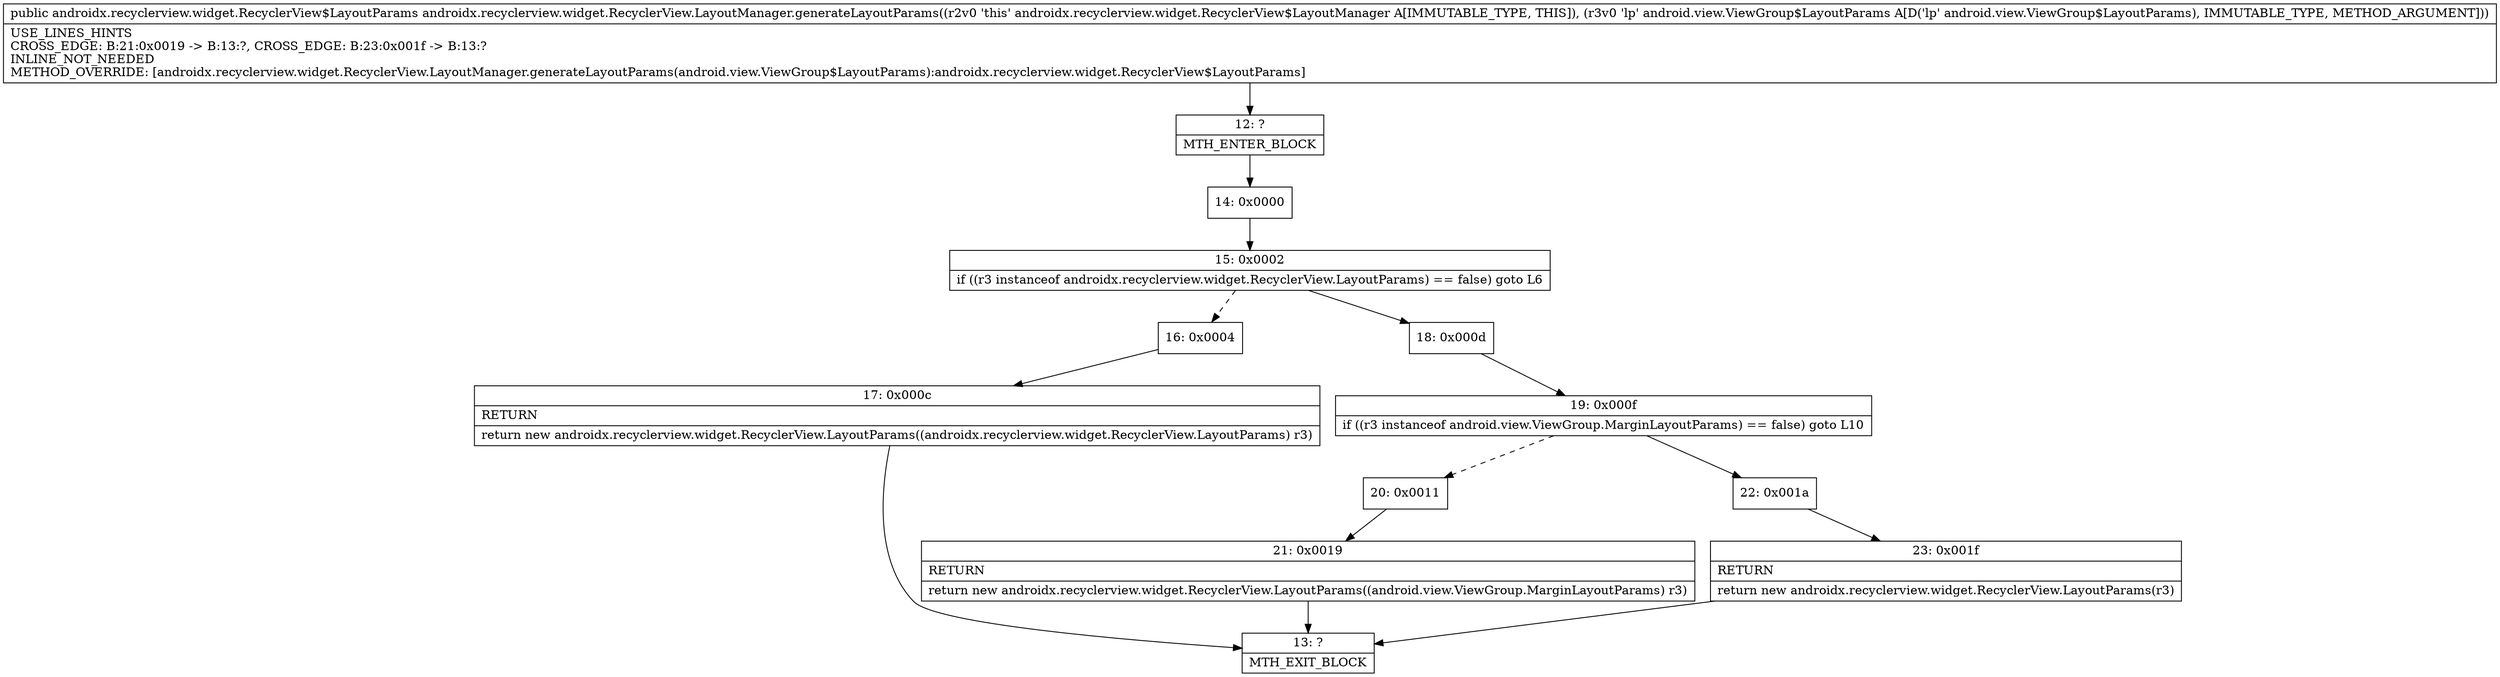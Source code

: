 digraph "CFG forandroidx.recyclerview.widget.RecyclerView.LayoutManager.generateLayoutParams(Landroid\/view\/ViewGroup$LayoutParams;)Landroidx\/recyclerview\/widget\/RecyclerView$LayoutParams;" {
Node_12 [shape=record,label="{12\:\ ?|MTH_ENTER_BLOCK\l}"];
Node_14 [shape=record,label="{14\:\ 0x0000}"];
Node_15 [shape=record,label="{15\:\ 0x0002|if ((r3 instanceof androidx.recyclerview.widget.RecyclerView.LayoutParams) == false) goto L6\l}"];
Node_16 [shape=record,label="{16\:\ 0x0004}"];
Node_17 [shape=record,label="{17\:\ 0x000c|RETURN\l|return new androidx.recyclerview.widget.RecyclerView.LayoutParams((androidx.recyclerview.widget.RecyclerView.LayoutParams) r3)\l}"];
Node_13 [shape=record,label="{13\:\ ?|MTH_EXIT_BLOCK\l}"];
Node_18 [shape=record,label="{18\:\ 0x000d}"];
Node_19 [shape=record,label="{19\:\ 0x000f|if ((r3 instanceof android.view.ViewGroup.MarginLayoutParams) == false) goto L10\l}"];
Node_20 [shape=record,label="{20\:\ 0x0011}"];
Node_21 [shape=record,label="{21\:\ 0x0019|RETURN\l|return new androidx.recyclerview.widget.RecyclerView.LayoutParams((android.view.ViewGroup.MarginLayoutParams) r3)\l}"];
Node_22 [shape=record,label="{22\:\ 0x001a}"];
Node_23 [shape=record,label="{23\:\ 0x001f|RETURN\l|return new androidx.recyclerview.widget.RecyclerView.LayoutParams(r3)\l}"];
MethodNode[shape=record,label="{public androidx.recyclerview.widget.RecyclerView$LayoutParams androidx.recyclerview.widget.RecyclerView.LayoutManager.generateLayoutParams((r2v0 'this' androidx.recyclerview.widget.RecyclerView$LayoutManager A[IMMUTABLE_TYPE, THIS]), (r3v0 'lp' android.view.ViewGroup$LayoutParams A[D('lp' android.view.ViewGroup$LayoutParams), IMMUTABLE_TYPE, METHOD_ARGUMENT]))  | USE_LINES_HINTS\lCROSS_EDGE: B:21:0x0019 \-\> B:13:?, CROSS_EDGE: B:23:0x001f \-\> B:13:?\lINLINE_NOT_NEEDED\lMETHOD_OVERRIDE: [androidx.recyclerview.widget.RecyclerView.LayoutManager.generateLayoutParams(android.view.ViewGroup$LayoutParams):androidx.recyclerview.widget.RecyclerView$LayoutParams]\l}"];
MethodNode -> Node_12;Node_12 -> Node_14;
Node_14 -> Node_15;
Node_15 -> Node_16[style=dashed];
Node_15 -> Node_18;
Node_16 -> Node_17;
Node_17 -> Node_13;
Node_18 -> Node_19;
Node_19 -> Node_20[style=dashed];
Node_19 -> Node_22;
Node_20 -> Node_21;
Node_21 -> Node_13;
Node_22 -> Node_23;
Node_23 -> Node_13;
}

